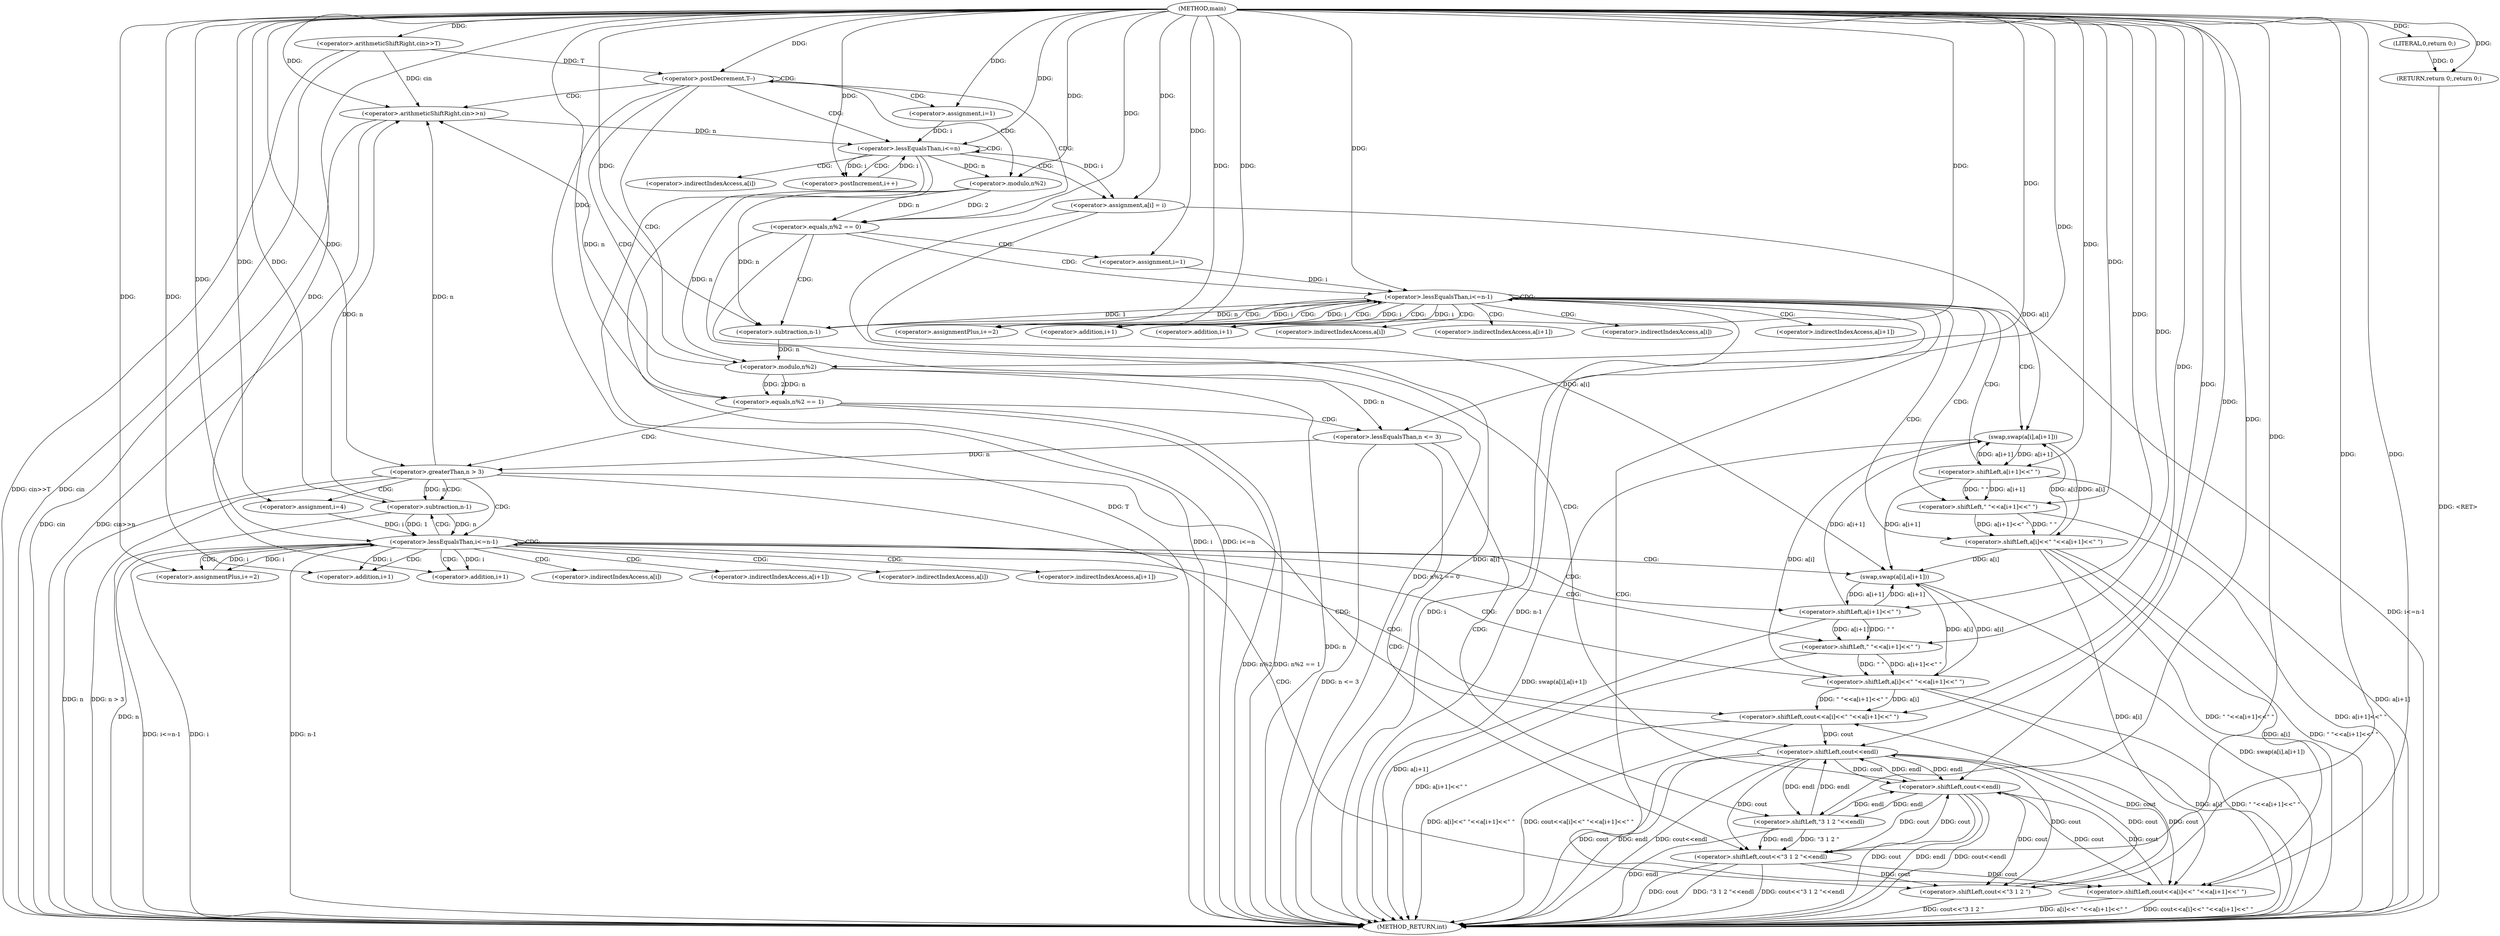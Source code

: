 digraph "main" {  
"1000101" [label = "(METHOD,main)" ]
"1000246" [label = "(METHOD_RETURN,int)" ]
"1000103" [label = "(<operator>.arithmeticShiftRight,cin>>T)" ]
"1000244" [label = "(RETURN,return 0;,return 0;)" ]
"1000109" [label = "(<operator>.postDecrement,T--)" ]
"1000245" [label = "(LITERAL,0,return 0;)" ]
"1000112" [label = "(<operator>.arithmeticShiftRight,cin>>n)" ]
"1000117" [label = "(<operator>.assignment,i=1)" ]
"1000120" [label = "(<operator>.lessEqualsThan,i<=n)" ]
"1000123" [label = "(<operator>.postIncrement,i++)" ]
"1000125" [label = "(<operator>.assignment,a[i] = i)" ]
"1000131" [label = "(<operator>.equals,n%2 == 0)" ]
"1000179" [label = "(<operator>.equals,n%2 == 1)" ]
"1000175" [label = "(<operator>.shiftLeft,cout<<endl)" ]
"1000132" [label = "(<operator>.modulo,n%2)" ]
"1000139" [label = "(<operator>.assignment,i=1)" ]
"1000142" [label = "(<operator>.lessEqualsThan,i<=n-1)" ]
"1000147" [label = "(<operator>.assignmentPlus,i+=2)" ]
"1000180" [label = "(<operator>.modulo,n%2)" ]
"1000186" [label = "(<operator>.lessEqualsThan,n <= 3)" ]
"1000196" [label = "(<operator>.greaterThan,n > 3)" ]
"1000151" [label = "(swap,swap(a[i],a[i+1]))" ]
"1000160" [label = "(<operator>.shiftLeft,cout<<a[i]<<\" \"<<a[i+1]<<\" \")" ]
"1000190" [label = "(<operator>.shiftLeft,cout<<\"3 1 2 \"<<endl)" ]
"1000200" [label = "(<operator>.shiftLeft,cout<<\"3 1 2 \")" ]
"1000241" [label = "(<operator>.shiftLeft,cout<<endl)" ]
"1000144" [label = "(<operator>.subtraction,n-1)" ]
"1000205" [label = "(<operator>.assignment,i=4)" ]
"1000208" [label = "(<operator>.lessEqualsThan,i<=n-1)" ]
"1000213" [label = "(<operator>.assignmentPlus,i+=2)" ]
"1000162" [label = "(<operator>.shiftLeft,a[i]<<\" \"<<a[i+1]<<\" \")" ]
"1000192" [label = "(<operator>.shiftLeft,\"3 1 2 \"<<endl)" ]
"1000217" [label = "(swap,swap(a[i],a[i+1]))" ]
"1000226" [label = "(<operator>.shiftLeft,cout<<a[i]<<\" \"<<a[i+1]<<\" \")" ]
"1000157" [label = "(<operator>.addition,i+1)" ]
"1000166" [label = "(<operator>.shiftLeft,\" \"<<a[i+1]<<\" \")" ]
"1000210" [label = "(<operator>.subtraction,n-1)" ]
"1000168" [label = "(<operator>.shiftLeft,a[i+1]<<\" \")" ]
"1000228" [label = "(<operator>.shiftLeft,a[i]<<\" \"<<a[i+1]<<\" \")" ]
"1000223" [label = "(<operator>.addition,i+1)" ]
"1000232" [label = "(<operator>.shiftLeft,\" \"<<a[i+1]<<\" \")" ]
"1000171" [label = "(<operator>.addition,i+1)" ]
"1000234" [label = "(<operator>.shiftLeft,a[i+1]<<\" \")" ]
"1000237" [label = "(<operator>.addition,i+1)" ]
"1000126" [label = "(<operator>.indirectIndexAccess,a[i])" ]
"1000152" [label = "(<operator>.indirectIndexAccess,a[i])" ]
"1000155" [label = "(<operator>.indirectIndexAccess,a[i+1])" ]
"1000163" [label = "(<operator>.indirectIndexAccess,a[i])" ]
"1000218" [label = "(<operator>.indirectIndexAccess,a[i])" ]
"1000221" [label = "(<operator>.indirectIndexAccess,a[i+1])" ]
"1000169" [label = "(<operator>.indirectIndexAccess,a[i+1])" ]
"1000229" [label = "(<operator>.indirectIndexAccess,a[i])" ]
"1000235" [label = "(<operator>.indirectIndexAccess,a[i+1])" ]
  "1000244" -> "1000246"  [ label = "DDG: <RET>"] 
  "1000103" -> "1000246"  [ label = "DDG: cin"] 
  "1000103" -> "1000246"  [ label = "DDG: cin>>T"] 
  "1000109" -> "1000246"  [ label = "DDG: T"] 
  "1000112" -> "1000246"  [ label = "DDG: cin"] 
  "1000112" -> "1000246"  [ label = "DDG: cin>>n"] 
  "1000120" -> "1000246"  [ label = "DDG: i"] 
  "1000120" -> "1000246"  [ label = "DDG: i<=n"] 
  "1000131" -> "1000246"  [ label = "DDG: n%2 == 0"] 
  "1000142" -> "1000246"  [ label = "DDG: i"] 
  "1000142" -> "1000246"  [ label = "DDG: n-1"] 
  "1000142" -> "1000246"  [ label = "DDG: i<=n-1"] 
  "1000175" -> "1000246"  [ label = "DDG: cout"] 
  "1000175" -> "1000246"  [ label = "DDG: endl"] 
  "1000175" -> "1000246"  [ label = "DDG: cout<<endl"] 
  "1000180" -> "1000246"  [ label = "DDG: n"] 
  "1000179" -> "1000246"  [ label = "DDG: n%2"] 
  "1000179" -> "1000246"  [ label = "DDG: n%2 == 1"] 
  "1000186" -> "1000246"  [ label = "DDG: n <= 3"] 
  "1000190" -> "1000246"  [ label = "DDG: cout"] 
  "1000192" -> "1000246"  [ label = "DDG: endl"] 
  "1000190" -> "1000246"  [ label = "DDG: \"3 1 2 \"<<endl"] 
  "1000190" -> "1000246"  [ label = "DDG: cout<<\"3 1 2 \"<<endl"] 
  "1000196" -> "1000246"  [ label = "DDG: n"] 
  "1000196" -> "1000246"  [ label = "DDG: n > 3"] 
  "1000200" -> "1000246"  [ label = "DDG: cout<<\"3 1 2 \""] 
  "1000208" -> "1000246"  [ label = "DDG: i"] 
  "1000210" -> "1000246"  [ label = "DDG: n"] 
  "1000208" -> "1000246"  [ label = "DDG: n-1"] 
  "1000208" -> "1000246"  [ label = "DDG: i<=n-1"] 
  "1000241" -> "1000246"  [ label = "DDG: cout"] 
  "1000241" -> "1000246"  [ label = "DDG: endl"] 
  "1000241" -> "1000246"  [ label = "DDG: cout<<endl"] 
  "1000217" -> "1000246"  [ label = "DDG: swap(a[i],a[i+1])"] 
  "1000228" -> "1000246"  [ label = "DDG: a[i]"] 
  "1000234" -> "1000246"  [ label = "DDG: a[i+1]"] 
  "1000232" -> "1000246"  [ label = "DDG: a[i+1]<<\" \""] 
  "1000228" -> "1000246"  [ label = "DDG: \" \"<<a[i+1]<<\" \""] 
  "1000226" -> "1000246"  [ label = "DDG: a[i]<<\" \"<<a[i+1]<<\" \""] 
  "1000226" -> "1000246"  [ label = "DDG: cout<<a[i]<<\" \"<<a[i+1]<<\" \""] 
  "1000151" -> "1000246"  [ label = "DDG: swap(a[i],a[i+1])"] 
  "1000162" -> "1000246"  [ label = "DDG: a[i]"] 
  "1000168" -> "1000246"  [ label = "DDG: a[i+1]"] 
  "1000166" -> "1000246"  [ label = "DDG: a[i+1]<<\" \""] 
  "1000162" -> "1000246"  [ label = "DDG: \" \"<<a[i+1]<<\" \""] 
  "1000160" -> "1000246"  [ label = "DDG: a[i]<<\" \"<<a[i+1]<<\" \""] 
  "1000160" -> "1000246"  [ label = "DDG: cout<<a[i]<<\" \"<<a[i+1]<<\" \""] 
  "1000125" -> "1000246"  [ label = "DDG: a[i]"] 
  "1000245" -> "1000244"  [ label = "DDG: 0"] 
  "1000101" -> "1000244"  [ label = "DDG: "] 
  "1000101" -> "1000103"  [ label = "DDG: "] 
  "1000101" -> "1000245"  [ label = "DDG: "] 
  "1000103" -> "1000109"  [ label = "DDG: T"] 
  "1000101" -> "1000109"  [ label = "DDG: "] 
  "1000103" -> "1000112"  [ label = "DDG: cin"] 
  "1000101" -> "1000112"  [ label = "DDG: "] 
  "1000180" -> "1000112"  [ label = "DDG: n"] 
  "1000196" -> "1000112"  [ label = "DDG: n"] 
  "1000210" -> "1000112"  [ label = "DDG: n"] 
  "1000101" -> "1000117"  [ label = "DDG: "] 
  "1000120" -> "1000125"  [ label = "DDG: i"] 
  "1000101" -> "1000125"  [ label = "DDG: "] 
  "1000117" -> "1000120"  [ label = "DDG: i"] 
  "1000123" -> "1000120"  [ label = "DDG: i"] 
  "1000101" -> "1000120"  [ label = "DDG: "] 
  "1000112" -> "1000120"  [ label = "DDG: n"] 
  "1000101" -> "1000123"  [ label = "DDG: "] 
  "1000120" -> "1000123"  [ label = "DDG: i"] 
  "1000132" -> "1000131"  [ label = "DDG: n"] 
  "1000132" -> "1000131"  [ label = "DDG: 2"] 
  "1000101" -> "1000131"  [ label = "DDG: "] 
  "1000180" -> "1000179"  [ label = "DDG: 2"] 
  "1000180" -> "1000179"  [ label = "DDG: n"] 
  "1000101" -> "1000179"  [ label = "DDG: "] 
  "1000120" -> "1000132"  [ label = "DDG: n"] 
  "1000101" -> "1000132"  [ label = "DDG: "] 
  "1000101" -> "1000139"  [ label = "DDG: "] 
  "1000101" -> "1000147"  [ label = "DDG: "] 
  "1000190" -> "1000175"  [ label = "DDG: cout"] 
  "1000241" -> "1000175"  [ label = "DDG: cout"] 
  "1000160" -> "1000175"  [ label = "DDG: cout"] 
  "1000101" -> "1000175"  [ label = "DDG: "] 
  "1000192" -> "1000175"  [ label = "DDG: endl"] 
  "1000241" -> "1000175"  [ label = "DDG: endl"] 
  "1000132" -> "1000180"  [ label = "DDG: n"] 
  "1000144" -> "1000180"  [ label = "DDG: n"] 
  "1000101" -> "1000180"  [ label = "DDG: "] 
  "1000139" -> "1000142"  [ label = "DDG: i"] 
  "1000147" -> "1000142"  [ label = "DDG: i"] 
  "1000101" -> "1000142"  [ label = "DDG: "] 
  "1000144" -> "1000142"  [ label = "DDG: 1"] 
  "1000144" -> "1000142"  [ label = "DDG: n"] 
  "1000142" -> "1000147"  [ label = "DDG: i"] 
  "1000180" -> "1000186"  [ label = "DDG: n"] 
  "1000101" -> "1000186"  [ label = "DDG: "] 
  "1000186" -> "1000196"  [ label = "DDG: n"] 
  "1000101" -> "1000196"  [ label = "DDG: "] 
  "1000132" -> "1000144"  [ label = "DDG: n"] 
  "1000101" -> "1000144"  [ label = "DDG: "] 
  "1000228" -> "1000151"  [ label = "DDG: a[i]"] 
  "1000162" -> "1000151"  [ label = "DDG: a[i]"] 
  "1000125" -> "1000151"  [ label = "DDG: a[i]"] 
  "1000234" -> "1000151"  [ label = "DDG: a[i+1]"] 
  "1000168" -> "1000151"  [ label = "DDG: a[i+1]"] 
  "1000175" -> "1000160"  [ label = "DDG: cout"] 
  "1000190" -> "1000160"  [ label = "DDG: cout"] 
  "1000241" -> "1000160"  [ label = "DDG: cout"] 
  "1000101" -> "1000160"  [ label = "DDG: "] 
  "1000162" -> "1000160"  [ label = "DDG: a[i]"] 
  "1000162" -> "1000160"  [ label = "DDG: \" \"<<a[i+1]<<\" \""] 
  "1000175" -> "1000190"  [ label = "DDG: cout"] 
  "1000241" -> "1000190"  [ label = "DDG: cout"] 
  "1000101" -> "1000190"  [ label = "DDG: "] 
  "1000192" -> "1000190"  [ label = "DDG: \"3 1 2 \""] 
  "1000192" -> "1000190"  [ label = "DDG: endl"] 
  "1000175" -> "1000200"  [ label = "DDG: cout"] 
  "1000190" -> "1000200"  [ label = "DDG: cout"] 
  "1000241" -> "1000200"  [ label = "DDG: cout"] 
  "1000101" -> "1000200"  [ label = "DDG: "] 
  "1000101" -> "1000205"  [ label = "DDG: "] 
  "1000101" -> "1000213"  [ label = "DDG: "] 
  "1000200" -> "1000241"  [ label = "DDG: cout"] 
  "1000226" -> "1000241"  [ label = "DDG: cout"] 
  "1000101" -> "1000241"  [ label = "DDG: "] 
  "1000175" -> "1000241"  [ label = "DDG: endl"] 
  "1000192" -> "1000241"  [ label = "DDG: endl"] 
  "1000151" -> "1000162"  [ label = "DDG: a[i]"] 
  "1000166" -> "1000162"  [ label = "DDG: a[i+1]<<\" \""] 
  "1000166" -> "1000162"  [ label = "DDG: \" \""] 
  "1000101" -> "1000192"  [ label = "DDG: "] 
  "1000175" -> "1000192"  [ label = "DDG: endl"] 
  "1000241" -> "1000192"  [ label = "DDG: endl"] 
  "1000205" -> "1000208"  [ label = "DDG: i"] 
  "1000213" -> "1000208"  [ label = "DDG: i"] 
  "1000101" -> "1000208"  [ label = "DDG: "] 
  "1000210" -> "1000208"  [ label = "DDG: 1"] 
  "1000210" -> "1000208"  [ label = "DDG: n"] 
  "1000208" -> "1000213"  [ label = "DDG: i"] 
  "1000142" -> "1000157"  [ label = "DDG: i"] 
  "1000101" -> "1000157"  [ label = "DDG: "] 
  "1000101" -> "1000166"  [ label = "DDG: "] 
  "1000168" -> "1000166"  [ label = "DDG: \" \""] 
  "1000168" -> "1000166"  [ label = "DDG: a[i+1]"] 
  "1000196" -> "1000210"  [ label = "DDG: n"] 
  "1000101" -> "1000210"  [ label = "DDG: "] 
  "1000228" -> "1000217"  [ label = "DDG: a[i]"] 
  "1000162" -> "1000217"  [ label = "DDG: a[i]"] 
  "1000125" -> "1000217"  [ label = "DDG: a[i]"] 
  "1000234" -> "1000217"  [ label = "DDG: a[i+1]"] 
  "1000168" -> "1000217"  [ label = "DDG: a[i+1]"] 
  "1000200" -> "1000226"  [ label = "DDG: cout"] 
  "1000101" -> "1000226"  [ label = "DDG: "] 
  "1000228" -> "1000226"  [ label = "DDG: \" \"<<a[i+1]<<\" \""] 
  "1000228" -> "1000226"  [ label = "DDG: a[i]"] 
  "1000151" -> "1000168"  [ label = "DDG: a[i+1]"] 
  "1000101" -> "1000168"  [ label = "DDG: "] 
  "1000217" -> "1000228"  [ label = "DDG: a[i]"] 
  "1000232" -> "1000228"  [ label = "DDG: a[i+1]<<\" \""] 
  "1000232" -> "1000228"  [ label = "DDG: \" \""] 
  "1000208" -> "1000223"  [ label = "DDG: i"] 
  "1000101" -> "1000223"  [ label = "DDG: "] 
  "1000101" -> "1000232"  [ label = "DDG: "] 
  "1000234" -> "1000232"  [ label = "DDG: a[i+1]"] 
  "1000234" -> "1000232"  [ label = "DDG: \" \""] 
  "1000101" -> "1000171"  [ label = "DDG: "] 
  "1000142" -> "1000171"  [ label = "DDG: i"] 
  "1000217" -> "1000234"  [ label = "DDG: a[i+1]"] 
  "1000101" -> "1000234"  [ label = "DDG: "] 
  "1000101" -> "1000237"  [ label = "DDG: "] 
  "1000208" -> "1000237"  [ label = "DDG: i"] 
  "1000109" -> "1000117"  [ label = "CDG: "] 
  "1000109" -> "1000109"  [ label = "CDG: "] 
  "1000109" -> "1000180"  [ label = "CDG: "] 
  "1000109" -> "1000112"  [ label = "CDG: "] 
  "1000109" -> "1000120"  [ label = "CDG: "] 
  "1000109" -> "1000132"  [ label = "CDG: "] 
  "1000109" -> "1000179"  [ label = "CDG: "] 
  "1000109" -> "1000131"  [ label = "CDG: "] 
  "1000120" -> "1000125"  [ label = "CDG: "] 
  "1000120" -> "1000120"  [ label = "CDG: "] 
  "1000120" -> "1000126"  [ label = "CDG: "] 
  "1000120" -> "1000123"  [ label = "CDG: "] 
  "1000131" -> "1000142"  [ label = "CDG: "] 
  "1000131" -> "1000139"  [ label = "CDG: "] 
  "1000131" -> "1000144"  [ label = "CDG: "] 
  "1000131" -> "1000175"  [ label = "CDG: "] 
  "1000179" -> "1000186"  [ label = "CDG: "] 
  "1000179" -> "1000196"  [ label = "CDG: "] 
  "1000142" -> "1000142"  [ label = "CDG: "] 
  "1000142" -> "1000166"  [ label = "CDG: "] 
  "1000142" -> "1000144"  [ label = "CDG: "] 
  "1000142" -> "1000157"  [ label = "CDG: "] 
  "1000142" -> "1000151"  [ label = "CDG: "] 
  "1000142" -> "1000160"  [ label = "CDG: "] 
  "1000142" -> "1000152"  [ label = "CDG: "] 
  "1000142" -> "1000169"  [ label = "CDG: "] 
  "1000142" -> "1000163"  [ label = "CDG: "] 
  "1000142" -> "1000168"  [ label = "CDG: "] 
  "1000142" -> "1000155"  [ label = "CDG: "] 
  "1000142" -> "1000147"  [ label = "CDG: "] 
  "1000142" -> "1000171"  [ label = "CDG: "] 
  "1000142" -> "1000162"  [ label = "CDG: "] 
  "1000186" -> "1000190"  [ label = "CDG: "] 
  "1000186" -> "1000192"  [ label = "CDG: "] 
  "1000196" -> "1000200"  [ label = "CDG: "] 
  "1000196" -> "1000208"  [ label = "CDG: "] 
  "1000196" -> "1000210"  [ label = "CDG: "] 
  "1000196" -> "1000205"  [ label = "CDG: "] 
  "1000196" -> "1000241"  [ label = "CDG: "] 
  "1000208" -> "1000221"  [ label = "CDG: "] 
  "1000208" -> "1000208"  [ label = "CDG: "] 
  "1000208" -> "1000210"  [ label = "CDG: "] 
  "1000208" -> "1000235"  [ label = "CDG: "] 
  "1000208" -> "1000217"  [ label = "CDG: "] 
  "1000208" -> "1000226"  [ label = "CDG: "] 
  "1000208" -> "1000232"  [ label = "CDG: "] 
  "1000208" -> "1000213"  [ label = "CDG: "] 
  "1000208" -> "1000229"  [ label = "CDG: "] 
  "1000208" -> "1000234"  [ label = "CDG: "] 
  "1000208" -> "1000237"  [ label = "CDG: "] 
  "1000208" -> "1000218"  [ label = "CDG: "] 
  "1000208" -> "1000223"  [ label = "CDG: "] 
  "1000208" -> "1000228"  [ label = "CDG: "] 
}
